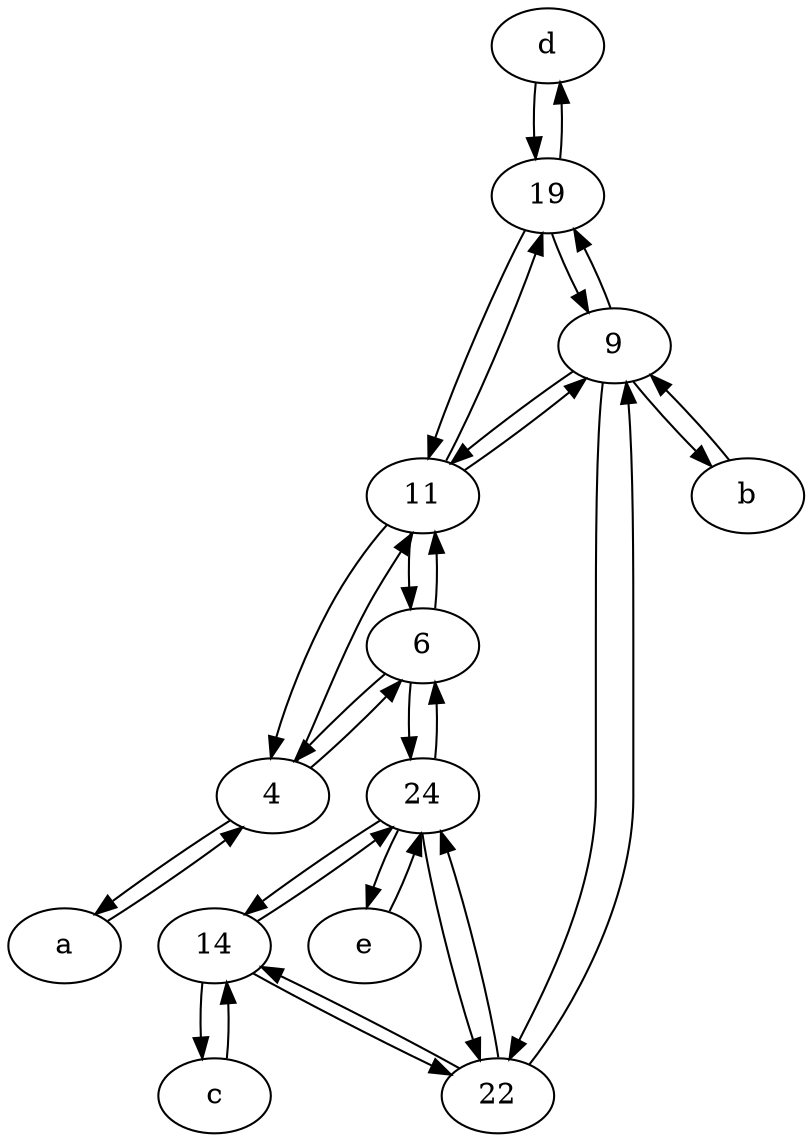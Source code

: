digraph  {
	d [pos="20,30!"];
	b [pos="50,20!"];
	6;
	24;
	e [pos="30,50!"];
	11;
	22;
	4;
	a [pos="40,10!"];
	c [pos="20,10!"];
	9;
	14;
	19;
	19 -> 11;
	6 -> 4;
	24 -> 6;
	4 -> 6;
	11 -> 9;
	22 -> 9;
	24 -> 22;
	11 -> 19;
	22 -> 14;
	e -> 24;
	24 -> 14;
	9 -> 11;
	4 -> a;
	a -> 4;
	14 -> 24;
	6 -> 24;
	d -> 19;
	19 -> 9;
	22 -> 24;
	11 -> 4;
	4 -> 11;
	b -> 9;
	9 -> b;
	11 -> 6;
	14 -> 22;
	6 -> 11;
	9 -> 22;
	24 -> e;
	19 -> d;
	14 -> c;
	9 -> 19;
	c -> 14;

	}